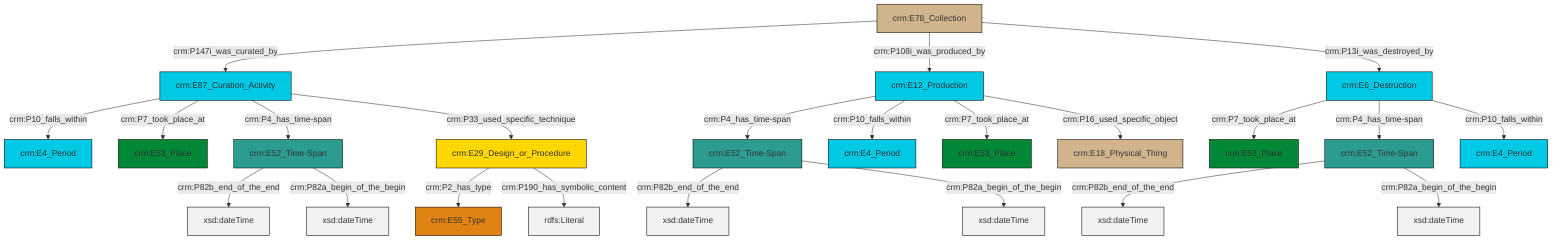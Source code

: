 graph TD
classDef Literal fill:#f2f2f2,stroke:#000000;
classDef CRM_Entity fill:#FFFFFF,stroke:#000000;
classDef Temporal_Entity fill:#00C9E6, stroke:#000000;
classDef Type fill:#E18312, stroke:#000000;
classDef Time-Span fill:#2C9C91, stroke:#000000;
classDef Appellation fill:#FFEB7F, stroke:#000000;
classDef Place fill:#008836, stroke:#000000;
classDef Persistent_Item fill:#B266B2, stroke:#000000;
classDef Conceptual_Object fill:#FFD700, stroke:#000000;
classDef Physical_Thing fill:#D2B48C, stroke:#000000;
classDef Actor fill:#f58aad, stroke:#000000;
classDef PC_Classes fill:#4ce600, stroke:#000000;
classDef Multi fill:#cccccc,stroke:#000000;

0["crm:E12_Production"]:::Temporal_Entity -->|crm:P4_has_time-span| 1["crm:E52_Time-Span"]:::Time-Span
1["crm:E52_Time-Span"]:::Time-Span -->|crm:P82b_end_of_the_end| 2[xsd:dateTime]:::Literal
5["crm:E52_Time-Span"]:::Time-Span -->|crm:P82b_end_of_the_end| 6[xsd:dateTime]:::Literal
7["crm:E52_Time-Span"]:::Time-Span -->|crm:P82b_end_of_the_end| 8[xsd:dateTime]:::Literal
11["crm:E29_Design_or_Procedure"]:::Conceptual_Object -->|crm:P2_has_type| 12["crm:E55_Type"]:::Type
13["crm:E87_Curation_Activity"]:::Temporal_Entity -->|crm:P10_falls_within| 14["crm:E4_Period"]:::Temporal_Entity
15["crm:E6_Destruction"]:::Temporal_Entity -->|crm:P7_took_place_at| 16["crm:E53_Place"]:::Place
17["crm:E78_Collection"]:::Physical_Thing -->|crm:P147i_was_curated_by| 13["crm:E87_Curation_Activity"]:::Temporal_Entity
0["crm:E12_Production"]:::Temporal_Entity -->|crm:P10_falls_within| 18["crm:E4_Period"]:::Temporal_Entity
0["crm:E12_Production"]:::Temporal_Entity -->|crm:P7_took_place_at| 20["crm:E53_Place"]:::Place
11["crm:E29_Design_or_Procedure"]:::Conceptual_Object -->|crm:P190_has_symbolic_content| 23[rdfs:Literal]:::Literal
15["crm:E6_Destruction"]:::Temporal_Entity -->|crm:P4_has_time-span| 7["crm:E52_Time-Span"]:::Time-Span
13["crm:E87_Curation_Activity"]:::Temporal_Entity -->|crm:P7_took_place_at| 9["crm:E53_Place"]:::Place
17["crm:E78_Collection"]:::Physical_Thing -->|crm:P108i_was_produced_by| 0["crm:E12_Production"]:::Temporal_Entity
7["crm:E52_Time-Span"]:::Time-Span -->|crm:P82a_begin_of_the_begin| 29[xsd:dateTime]:::Literal
0["crm:E12_Production"]:::Temporal_Entity -->|crm:P16_used_specific_object| 3["crm:E18_Physical_Thing"]:::Physical_Thing
5["crm:E52_Time-Span"]:::Time-Span -->|crm:P82a_begin_of_the_begin| 30[xsd:dateTime]:::Literal
15["crm:E6_Destruction"]:::Temporal_Entity -->|crm:P10_falls_within| 31["crm:E4_Period"]:::Temporal_Entity
13["crm:E87_Curation_Activity"]:::Temporal_Entity -->|crm:P4_has_time-span| 5["crm:E52_Time-Span"]:::Time-Span
1["crm:E52_Time-Span"]:::Time-Span -->|crm:P82a_begin_of_the_begin| 37[xsd:dateTime]:::Literal
13["crm:E87_Curation_Activity"]:::Temporal_Entity -->|crm:P33_used_specific_technique| 11["crm:E29_Design_or_Procedure"]:::Conceptual_Object
17["crm:E78_Collection"]:::Physical_Thing -->|crm:P13i_was_destroyed_by| 15["crm:E6_Destruction"]:::Temporal_Entity